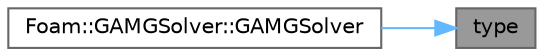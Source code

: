 digraph "type"
{
 // LATEX_PDF_SIZE
  bgcolor="transparent";
  edge [fontname=Helvetica,fontsize=10,labelfontname=Helvetica,labelfontsize=10];
  node [fontname=Helvetica,fontsize=10,shape=box,height=0.2,width=0.4];
  rankdir="RL";
  Node1 [id="Node000001",label="type",height=0.2,width=0.4,color="gray40", fillcolor="grey60", style="filled", fontcolor="black",tooltip=" "];
  Node1 -> Node2 [id="edge1_Node000001_Node000002",dir="back",color="steelblue1",style="solid",tooltip=" "];
  Node2 [id="Node000002",label="Foam::GAMGSolver::GAMGSolver",height=0.2,width=0.4,color="grey40", fillcolor="white", style="filled",URL="$classFoam_1_1GAMGSolver.html#aa0bdfcc22c05f62778e77b175b6fdd66",tooltip=" "];
}
